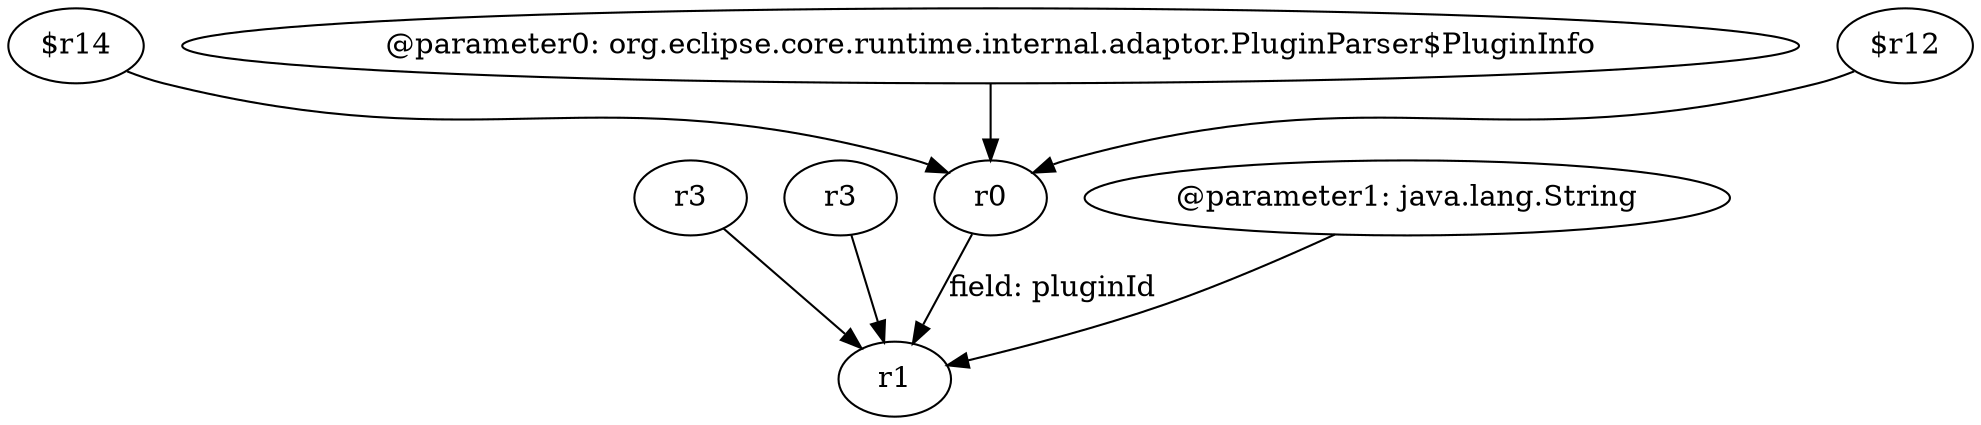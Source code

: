 digraph g {
0[label="r3"]
1[label="r1"]
0->1[label=""]
2[label="r3"]
2->1[label=""]
3[label="$r14"]
4[label="r0"]
3->4[label=""]
5[label="@parameter0: org.eclipse.core.runtime.internal.adaptor.PluginParser$PluginInfo"]
5->4[label=""]
6[label="$r12"]
6->4[label=""]
4->1[label="field: pluginId"]
7[label="@parameter1: java.lang.String"]
7->1[label=""]
}